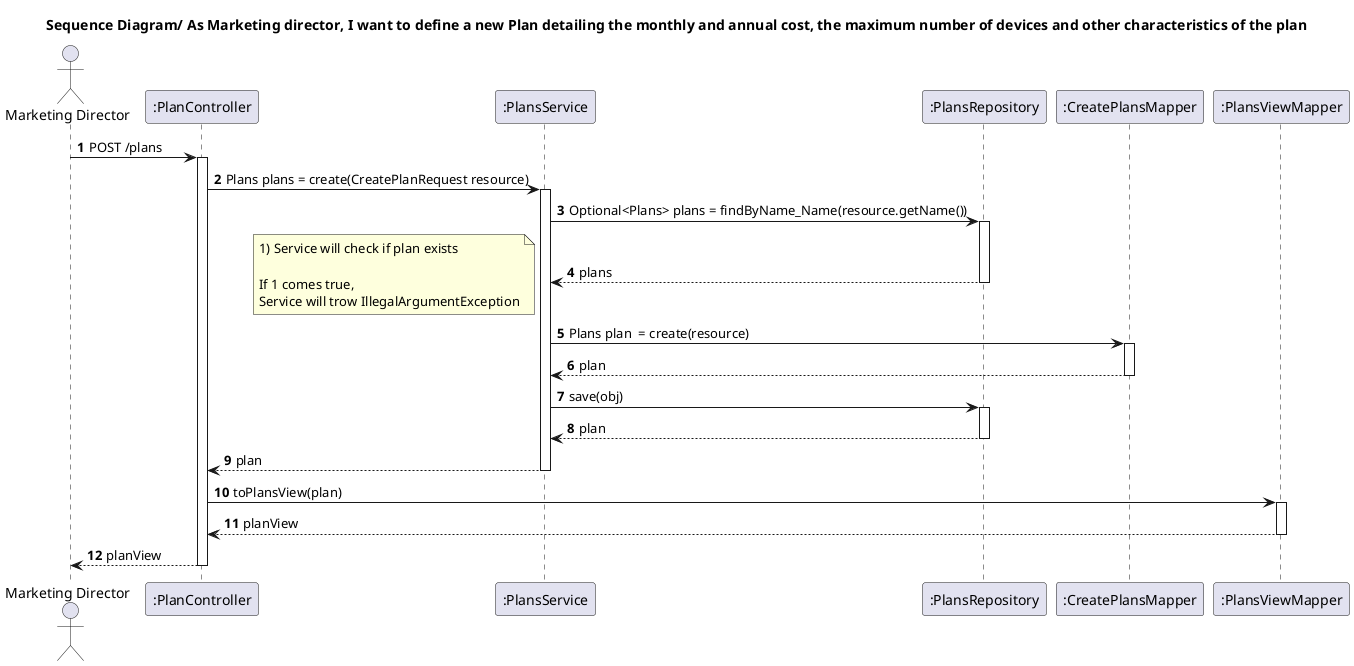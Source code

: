 @startuml
'https://plantuml.com/sequence-diagram
autoactivate on
autonumber
title Sequence Diagram/ As Marketing director, I want to define a new Plan detailing the monthly and annual cost, the maximum number of devices and other characteristics of the plan

autonumber

actor "Marketing Director" as Ac
participant ":PlanController" as Ctrl
participant ":PlansService" as Serv
participant ":PlansRepository" as Repo
participant ":CreatePlansMapper" as Mapper
participant ":PlansViewMapper" as View

Ac -> Ctrl : POST /plans
Ctrl -> Serv :Plans plans = create(CreatePlanRequest resource)
Serv -> Repo :Optional<Plans> plans = findByName_Name(resource.getName())
Repo --> Serv : plans
note left
1) Service will check if plan exists

If 1 comes true,
Service will trow IllegalArgumentException
end note
Serv -> Mapper :Plans plan  = create(resource)
Mapper --> Serv: plan
Serv -> Repo: save(obj)
Repo --> Serv: plan
Serv --> Ctrl: plan
Ctrl ->View: toPlansView(plan)
View -->Ctrl: planView
Ac <-- Ctrl : planView

@enduml